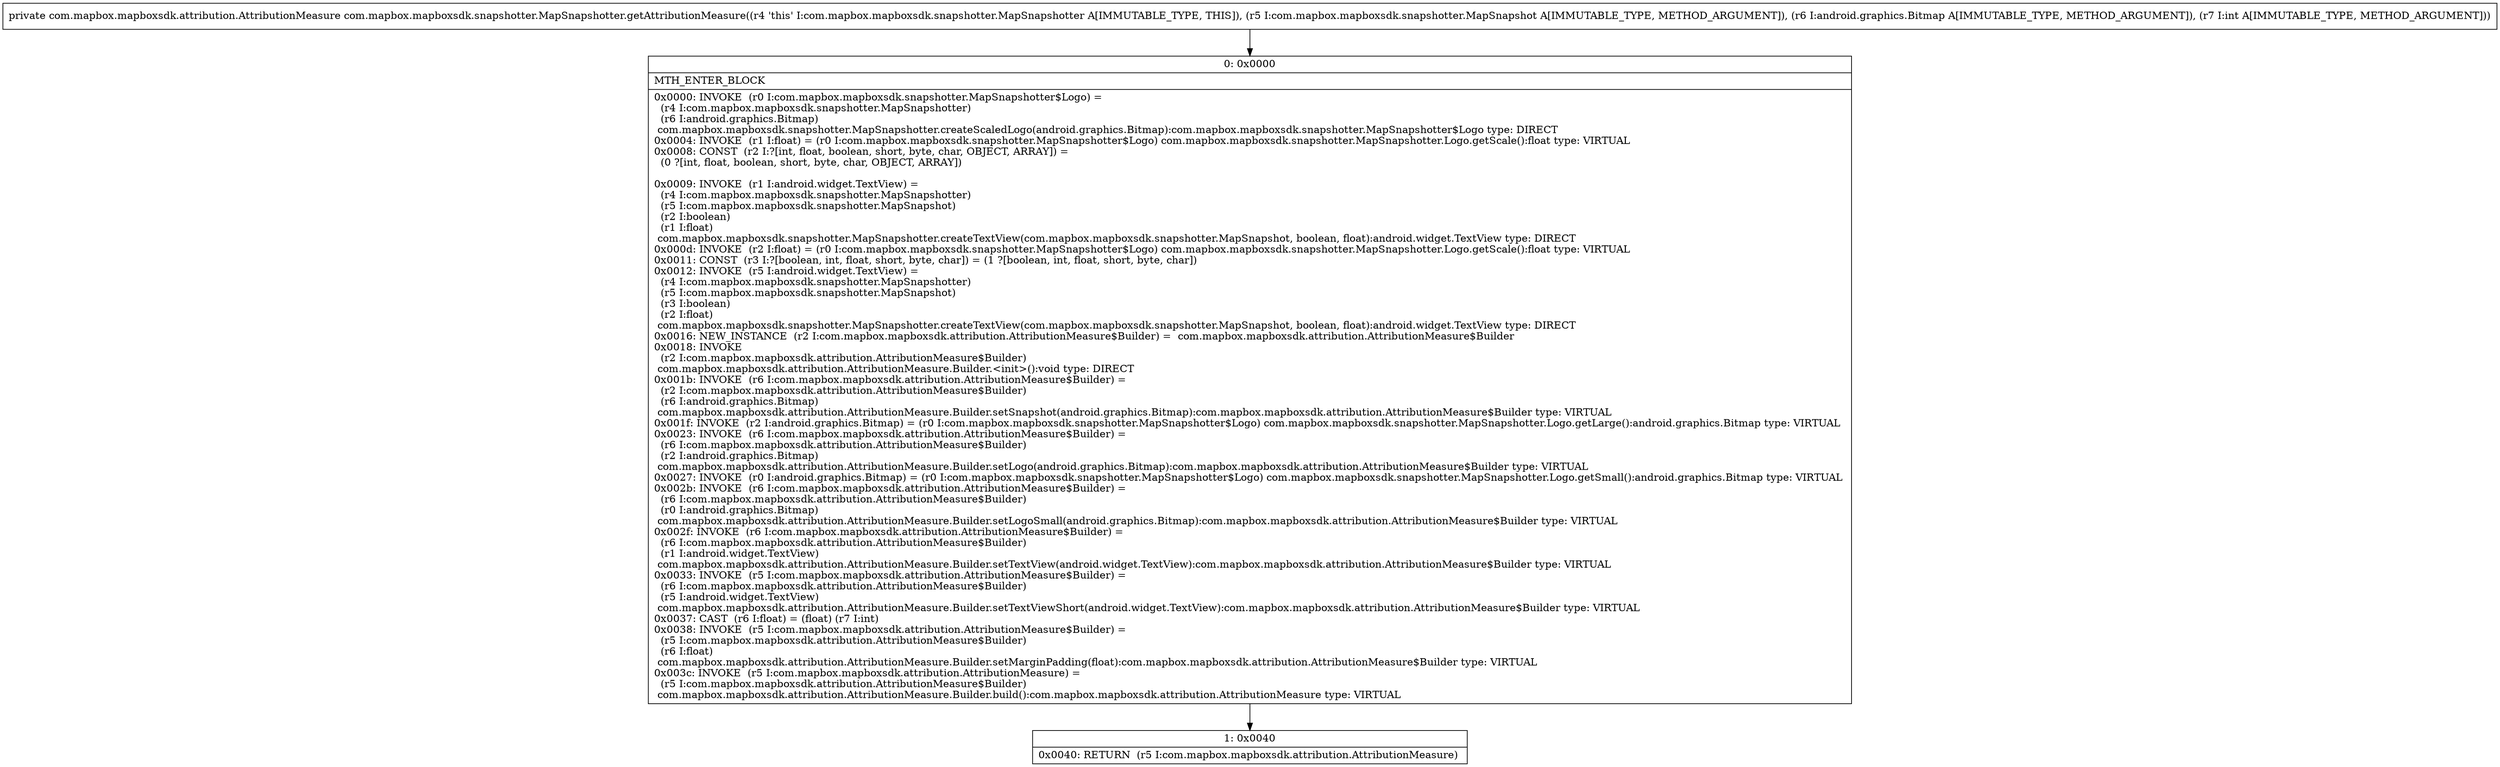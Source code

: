 digraph "CFG forcom.mapbox.mapboxsdk.snapshotter.MapSnapshotter.getAttributionMeasure(Lcom\/mapbox\/mapboxsdk\/snapshotter\/MapSnapshot;Landroid\/graphics\/Bitmap;I)Lcom\/mapbox\/mapboxsdk\/attribution\/AttributionMeasure;" {
Node_0 [shape=record,label="{0\:\ 0x0000|MTH_ENTER_BLOCK\l|0x0000: INVOKE  (r0 I:com.mapbox.mapboxsdk.snapshotter.MapSnapshotter$Logo) = \l  (r4 I:com.mapbox.mapboxsdk.snapshotter.MapSnapshotter)\l  (r6 I:android.graphics.Bitmap)\l com.mapbox.mapboxsdk.snapshotter.MapSnapshotter.createScaledLogo(android.graphics.Bitmap):com.mapbox.mapboxsdk.snapshotter.MapSnapshotter$Logo type: DIRECT \l0x0004: INVOKE  (r1 I:float) = (r0 I:com.mapbox.mapboxsdk.snapshotter.MapSnapshotter$Logo) com.mapbox.mapboxsdk.snapshotter.MapSnapshotter.Logo.getScale():float type: VIRTUAL \l0x0008: CONST  (r2 I:?[int, float, boolean, short, byte, char, OBJECT, ARRAY]) = \l  (0 ?[int, float, boolean, short, byte, char, OBJECT, ARRAY])\l \l0x0009: INVOKE  (r1 I:android.widget.TextView) = \l  (r4 I:com.mapbox.mapboxsdk.snapshotter.MapSnapshotter)\l  (r5 I:com.mapbox.mapboxsdk.snapshotter.MapSnapshot)\l  (r2 I:boolean)\l  (r1 I:float)\l com.mapbox.mapboxsdk.snapshotter.MapSnapshotter.createTextView(com.mapbox.mapboxsdk.snapshotter.MapSnapshot, boolean, float):android.widget.TextView type: DIRECT \l0x000d: INVOKE  (r2 I:float) = (r0 I:com.mapbox.mapboxsdk.snapshotter.MapSnapshotter$Logo) com.mapbox.mapboxsdk.snapshotter.MapSnapshotter.Logo.getScale():float type: VIRTUAL \l0x0011: CONST  (r3 I:?[boolean, int, float, short, byte, char]) = (1 ?[boolean, int, float, short, byte, char]) \l0x0012: INVOKE  (r5 I:android.widget.TextView) = \l  (r4 I:com.mapbox.mapboxsdk.snapshotter.MapSnapshotter)\l  (r5 I:com.mapbox.mapboxsdk.snapshotter.MapSnapshot)\l  (r3 I:boolean)\l  (r2 I:float)\l com.mapbox.mapboxsdk.snapshotter.MapSnapshotter.createTextView(com.mapbox.mapboxsdk.snapshotter.MapSnapshot, boolean, float):android.widget.TextView type: DIRECT \l0x0016: NEW_INSTANCE  (r2 I:com.mapbox.mapboxsdk.attribution.AttributionMeasure$Builder) =  com.mapbox.mapboxsdk.attribution.AttributionMeasure$Builder \l0x0018: INVOKE  \l  (r2 I:com.mapbox.mapboxsdk.attribution.AttributionMeasure$Builder)\l com.mapbox.mapboxsdk.attribution.AttributionMeasure.Builder.\<init\>():void type: DIRECT \l0x001b: INVOKE  (r6 I:com.mapbox.mapboxsdk.attribution.AttributionMeasure$Builder) = \l  (r2 I:com.mapbox.mapboxsdk.attribution.AttributionMeasure$Builder)\l  (r6 I:android.graphics.Bitmap)\l com.mapbox.mapboxsdk.attribution.AttributionMeasure.Builder.setSnapshot(android.graphics.Bitmap):com.mapbox.mapboxsdk.attribution.AttributionMeasure$Builder type: VIRTUAL \l0x001f: INVOKE  (r2 I:android.graphics.Bitmap) = (r0 I:com.mapbox.mapboxsdk.snapshotter.MapSnapshotter$Logo) com.mapbox.mapboxsdk.snapshotter.MapSnapshotter.Logo.getLarge():android.graphics.Bitmap type: VIRTUAL \l0x0023: INVOKE  (r6 I:com.mapbox.mapboxsdk.attribution.AttributionMeasure$Builder) = \l  (r6 I:com.mapbox.mapboxsdk.attribution.AttributionMeasure$Builder)\l  (r2 I:android.graphics.Bitmap)\l com.mapbox.mapboxsdk.attribution.AttributionMeasure.Builder.setLogo(android.graphics.Bitmap):com.mapbox.mapboxsdk.attribution.AttributionMeasure$Builder type: VIRTUAL \l0x0027: INVOKE  (r0 I:android.graphics.Bitmap) = (r0 I:com.mapbox.mapboxsdk.snapshotter.MapSnapshotter$Logo) com.mapbox.mapboxsdk.snapshotter.MapSnapshotter.Logo.getSmall():android.graphics.Bitmap type: VIRTUAL \l0x002b: INVOKE  (r6 I:com.mapbox.mapboxsdk.attribution.AttributionMeasure$Builder) = \l  (r6 I:com.mapbox.mapboxsdk.attribution.AttributionMeasure$Builder)\l  (r0 I:android.graphics.Bitmap)\l com.mapbox.mapboxsdk.attribution.AttributionMeasure.Builder.setLogoSmall(android.graphics.Bitmap):com.mapbox.mapboxsdk.attribution.AttributionMeasure$Builder type: VIRTUAL \l0x002f: INVOKE  (r6 I:com.mapbox.mapboxsdk.attribution.AttributionMeasure$Builder) = \l  (r6 I:com.mapbox.mapboxsdk.attribution.AttributionMeasure$Builder)\l  (r1 I:android.widget.TextView)\l com.mapbox.mapboxsdk.attribution.AttributionMeasure.Builder.setTextView(android.widget.TextView):com.mapbox.mapboxsdk.attribution.AttributionMeasure$Builder type: VIRTUAL \l0x0033: INVOKE  (r5 I:com.mapbox.mapboxsdk.attribution.AttributionMeasure$Builder) = \l  (r6 I:com.mapbox.mapboxsdk.attribution.AttributionMeasure$Builder)\l  (r5 I:android.widget.TextView)\l com.mapbox.mapboxsdk.attribution.AttributionMeasure.Builder.setTextViewShort(android.widget.TextView):com.mapbox.mapboxsdk.attribution.AttributionMeasure$Builder type: VIRTUAL \l0x0037: CAST  (r6 I:float) = (float) (r7 I:int) \l0x0038: INVOKE  (r5 I:com.mapbox.mapboxsdk.attribution.AttributionMeasure$Builder) = \l  (r5 I:com.mapbox.mapboxsdk.attribution.AttributionMeasure$Builder)\l  (r6 I:float)\l com.mapbox.mapboxsdk.attribution.AttributionMeasure.Builder.setMarginPadding(float):com.mapbox.mapboxsdk.attribution.AttributionMeasure$Builder type: VIRTUAL \l0x003c: INVOKE  (r5 I:com.mapbox.mapboxsdk.attribution.AttributionMeasure) = \l  (r5 I:com.mapbox.mapboxsdk.attribution.AttributionMeasure$Builder)\l com.mapbox.mapboxsdk.attribution.AttributionMeasure.Builder.build():com.mapbox.mapboxsdk.attribution.AttributionMeasure type: VIRTUAL \l}"];
Node_1 [shape=record,label="{1\:\ 0x0040|0x0040: RETURN  (r5 I:com.mapbox.mapboxsdk.attribution.AttributionMeasure) \l}"];
MethodNode[shape=record,label="{private com.mapbox.mapboxsdk.attribution.AttributionMeasure com.mapbox.mapboxsdk.snapshotter.MapSnapshotter.getAttributionMeasure((r4 'this' I:com.mapbox.mapboxsdk.snapshotter.MapSnapshotter A[IMMUTABLE_TYPE, THIS]), (r5 I:com.mapbox.mapboxsdk.snapshotter.MapSnapshot A[IMMUTABLE_TYPE, METHOD_ARGUMENT]), (r6 I:android.graphics.Bitmap A[IMMUTABLE_TYPE, METHOD_ARGUMENT]), (r7 I:int A[IMMUTABLE_TYPE, METHOD_ARGUMENT])) }"];
MethodNode -> Node_0;
Node_0 -> Node_1;
}

